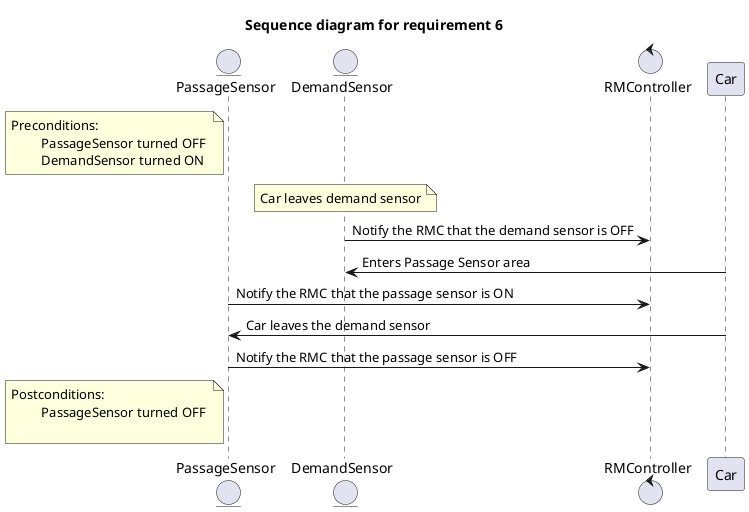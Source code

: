 @startuml

'6) The passage sensor can only be turned ON once a car leaves the demand
'sensor shifting from ON to OFF. Another car can only turn the
'passage sensor ON once it has been turned OFF (the previous car joined the mainline).
title "Sequence diagram for requirement 6"

entity PassageSensor as PS
entity DemandSensor as DS
control RMController as RMC

note left of PS : Preconditions:\n\t PassageSensor turned OFF \n\t DemandSensor turned ON

note over DS: Car leaves demand sensor
DS -> RMC : Notify the RMC that the demand sensor is OFF
Car -> DS:Enters Passage Sensor area
PS -> RMC : Notify the RMC that the passage sensor is ON
Car -> PS :Car leaves the demand sensor
PS -> RMC : Notify the RMC that the passage sensor is OFF

note left  of PS : Postconditions:\n\t PassageSensor turned OFF \n\t

@enduml